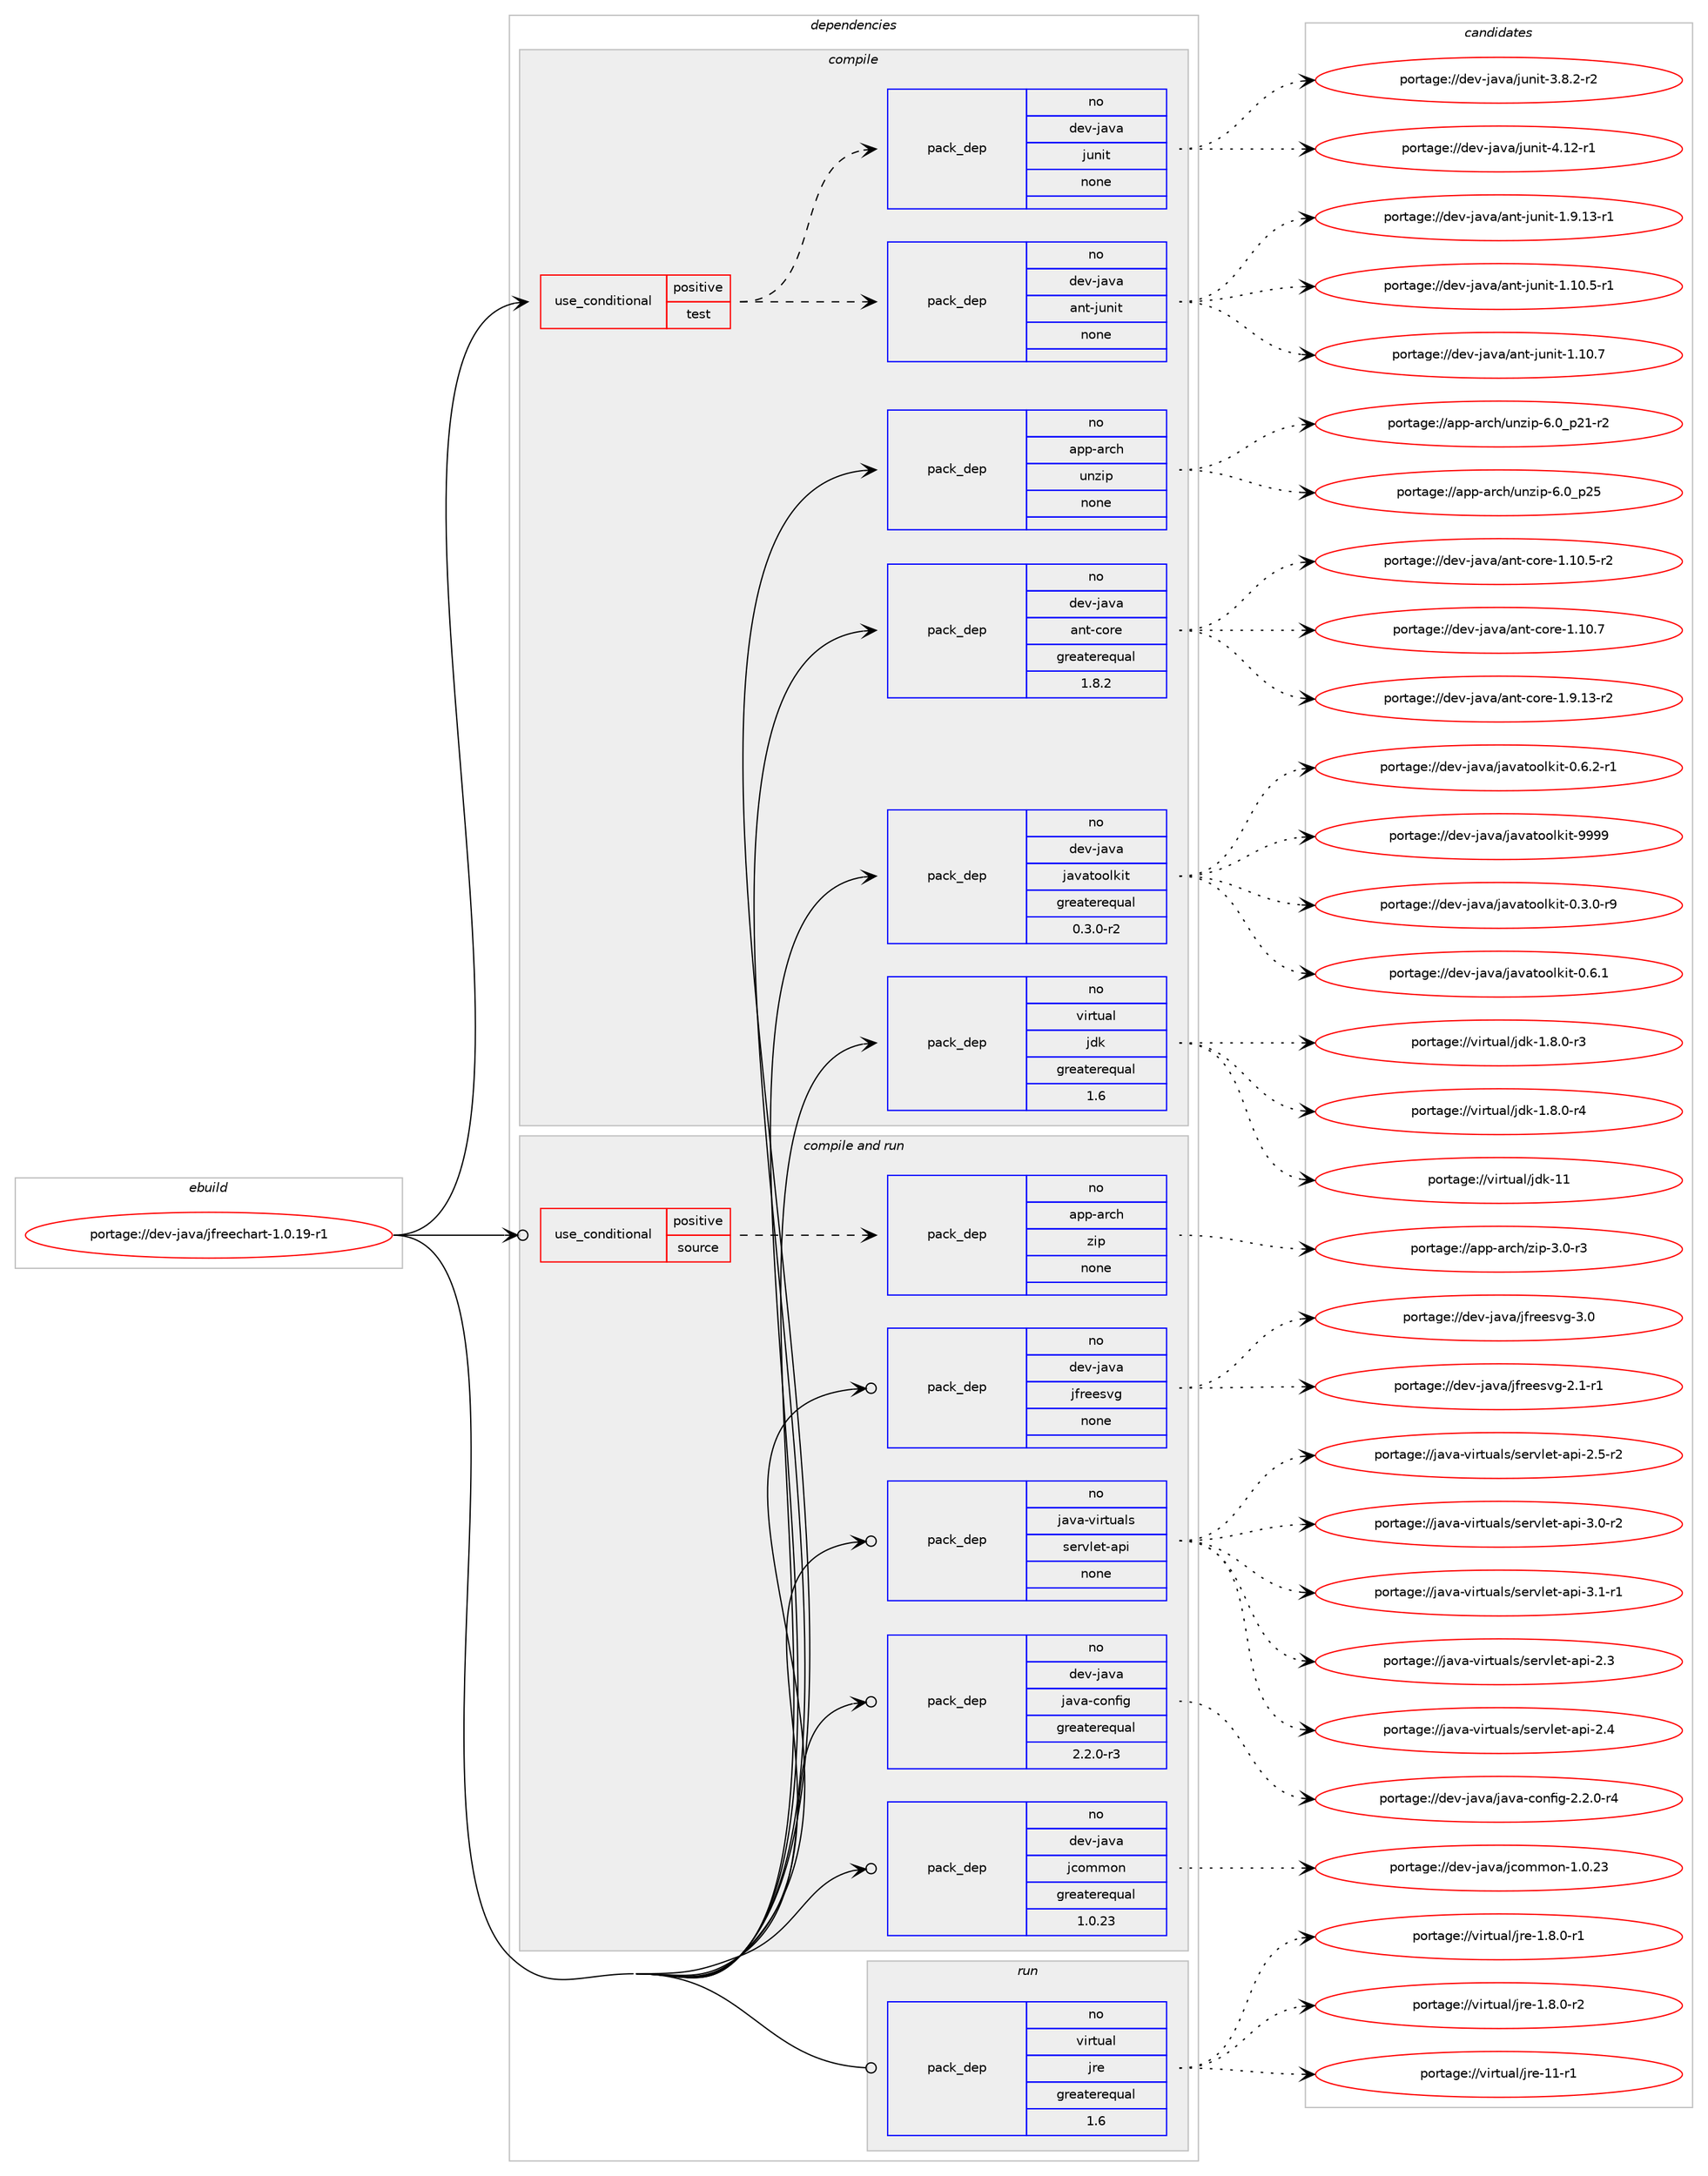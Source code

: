 digraph prolog {

# *************
# Graph options
# *************

newrank=true;
concentrate=true;
compound=true;
graph [rankdir=LR,fontname=Helvetica,fontsize=10,ranksep=1.5];#, ranksep=2.5, nodesep=0.2];
edge  [arrowhead=vee];
node  [fontname=Helvetica,fontsize=10];

# **********
# The ebuild
# **********

subgraph cluster_leftcol {
color=gray;
rank=same;
label=<<i>ebuild</i>>;
id [label="portage://dev-java/jfreechart-1.0.19-r1", color=red, width=4, href="../dev-java/jfreechart-1.0.19-r1.svg"];
}

# ****************
# The dependencies
# ****************

subgraph cluster_midcol {
color=gray;
label=<<i>dependencies</i>>;
subgraph cluster_compile {
fillcolor="#eeeeee";
style=filled;
label=<<i>compile</i>>;
subgraph cond18491 {
dependency89385 [label=<<TABLE BORDER="0" CELLBORDER="1" CELLSPACING="0" CELLPADDING="4"><TR><TD ROWSPAN="3" CELLPADDING="10">use_conditional</TD></TR><TR><TD>positive</TD></TR><TR><TD>test</TD></TR></TABLE>>, shape=none, color=red];
subgraph pack68177 {
dependency89386 [label=<<TABLE BORDER="0" CELLBORDER="1" CELLSPACING="0" CELLPADDING="4" WIDTH="220"><TR><TD ROWSPAN="6" CELLPADDING="30">pack_dep</TD></TR><TR><TD WIDTH="110">no</TD></TR><TR><TD>dev-java</TD></TR><TR><TD>ant-junit</TD></TR><TR><TD>none</TD></TR><TR><TD></TD></TR></TABLE>>, shape=none, color=blue];
}
dependency89385:e -> dependency89386:w [weight=20,style="dashed",arrowhead="vee"];
subgraph pack68178 {
dependency89387 [label=<<TABLE BORDER="0" CELLBORDER="1" CELLSPACING="0" CELLPADDING="4" WIDTH="220"><TR><TD ROWSPAN="6" CELLPADDING="30">pack_dep</TD></TR><TR><TD WIDTH="110">no</TD></TR><TR><TD>dev-java</TD></TR><TR><TD>junit</TD></TR><TR><TD>none</TD></TR><TR><TD></TD></TR></TABLE>>, shape=none, color=blue];
}
dependency89385:e -> dependency89387:w [weight=20,style="dashed",arrowhead="vee"];
}
id:e -> dependency89385:w [weight=20,style="solid",arrowhead="vee"];
subgraph pack68179 {
dependency89388 [label=<<TABLE BORDER="0" CELLBORDER="1" CELLSPACING="0" CELLPADDING="4" WIDTH="220"><TR><TD ROWSPAN="6" CELLPADDING="30">pack_dep</TD></TR><TR><TD WIDTH="110">no</TD></TR><TR><TD>app-arch</TD></TR><TR><TD>unzip</TD></TR><TR><TD>none</TD></TR><TR><TD></TD></TR></TABLE>>, shape=none, color=blue];
}
id:e -> dependency89388:w [weight=20,style="solid",arrowhead="vee"];
subgraph pack68180 {
dependency89389 [label=<<TABLE BORDER="0" CELLBORDER="1" CELLSPACING="0" CELLPADDING="4" WIDTH="220"><TR><TD ROWSPAN="6" CELLPADDING="30">pack_dep</TD></TR><TR><TD WIDTH="110">no</TD></TR><TR><TD>dev-java</TD></TR><TR><TD>ant-core</TD></TR><TR><TD>greaterequal</TD></TR><TR><TD>1.8.2</TD></TR></TABLE>>, shape=none, color=blue];
}
id:e -> dependency89389:w [weight=20,style="solid",arrowhead="vee"];
subgraph pack68181 {
dependency89390 [label=<<TABLE BORDER="0" CELLBORDER="1" CELLSPACING="0" CELLPADDING="4" WIDTH="220"><TR><TD ROWSPAN="6" CELLPADDING="30">pack_dep</TD></TR><TR><TD WIDTH="110">no</TD></TR><TR><TD>dev-java</TD></TR><TR><TD>javatoolkit</TD></TR><TR><TD>greaterequal</TD></TR><TR><TD>0.3.0-r2</TD></TR></TABLE>>, shape=none, color=blue];
}
id:e -> dependency89390:w [weight=20,style="solid",arrowhead="vee"];
subgraph pack68182 {
dependency89391 [label=<<TABLE BORDER="0" CELLBORDER="1" CELLSPACING="0" CELLPADDING="4" WIDTH="220"><TR><TD ROWSPAN="6" CELLPADDING="30">pack_dep</TD></TR><TR><TD WIDTH="110">no</TD></TR><TR><TD>virtual</TD></TR><TR><TD>jdk</TD></TR><TR><TD>greaterequal</TD></TR><TR><TD>1.6</TD></TR></TABLE>>, shape=none, color=blue];
}
id:e -> dependency89391:w [weight=20,style="solid",arrowhead="vee"];
}
subgraph cluster_compileandrun {
fillcolor="#eeeeee";
style=filled;
label=<<i>compile and run</i>>;
subgraph cond18492 {
dependency89392 [label=<<TABLE BORDER="0" CELLBORDER="1" CELLSPACING="0" CELLPADDING="4"><TR><TD ROWSPAN="3" CELLPADDING="10">use_conditional</TD></TR><TR><TD>positive</TD></TR><TR><TD>source</TD></TR></TABLE>>, shape=none, color=red];
subgraph pack68183 {
dependency89393 [label=<<TABLE BORDER="0" CELLBORDER="1" CELLSPACING="0" CELLPADDING="4" WIDTH="220"><TR><TD ROWSPAN="6" CELLPADDING="30">pack_dep</TD></TR><TR><TD WIDTH="110">no</TD></TR><TR><TD>app-arch</TD></TR><TR><TD>zip</TD></TR><TR><TD>none</TD></TR><TR><TD></TD></TR></TABLE>>, shape=none, color=blue];
}
dependency89392:e -> dependency89393:w [weight=20,style="dashed",arrowhead="vee"];
}
id:e -> dependency89392:w [weight=20,style="solid",arrowhead="odotvee"];
subgraph pack68184 {
dependency89394 [label=<<TABLE BORDER="0" CELLBORDER="1" CELLSPACING="0" CELLPADDING="4" WIDTH="220"><TR><TD ROWSPAN="6" CELLPADDING="30">pack_dep</TD></TR><TR><TD WIDTH="110">no</TD></TR><TR><TD>dev-java</TD></TR><TR><TD>java-config</TD></TR><TR><TD>greaterequal</TD></TR><TR><TD>2.2.0-r3</TD></TR></TABLE>>, shape=none, color=blue];
}
id:e -> dependency89394:w [weight=20,style="solid",arrowhead="odotvee"];
subgraph pack68185 {
dependency89395 [label=<<TABLE BORDER="0" CELLBORDER="1" CELLSPACING="0" CELLPADDING="4" WIDTH="220"><TR><TD ROWSPAN="6" CELLPADDING="30">pack_dep</TD></TR><TR><TD WIDTH="110">no</TD></TR><TR><TD>dev-java</TD></TR><TR><TD>jcommon</TD></TR><TR><TD>greaterequal</TD></TR><TR><TD>1.0.23</TD></TR></TABLE>>, shape=none, color=blue];
}
id:e -> dependency89395:w [weight=20,style="solid",arrowhead="odotvee"];
subgraph pack68186 {
dependency89396 [label=<<TABLE BORDER="0" CELLBORDER="1" CELLSPACING="0" CELLPADDING="4" WIDTH="220"><TR><TD ROWSPAN="6" CELLPADDING="30">pack_dep</TD></TR><TR><TD WIDTH="110">no</TD></TR><TR><TD>dev-java</TD></TR><TR><TD>jfreesvg</TD></TR><TR><TD>none</TD></TR><TR><TD></TD></TR></TABLE>>, shape=none, color=blue];
}
id:e -> dependency89396:w [weight=20,style="solid",arrowhead="odotvee"];
subgraph pack68187 {
dependency89397 [label=<<TABLE BORDER="0" CELLBORDER="1" CELLSPACING="0" CELLPADDING="4" WIDTH="220"><TR><TD ROWSPAN="6" CELLPADDING="30">pack_dep</TD></TR><TR><TD WIDTH="110">no</TD></TR><TR><TD>java-virtuals</TD></TR><TR><TD>servlet-api</TD></TR><TR><TD>none</TD></TR><TR><TD></TD></TR></TABLE>>, shape=none, color=blue];
}
id:e -> dependency89397:w [weight=20,style="solid",arrowhead="odotvee"];
}
subgraph cluster_run {
fillcolor="#eeeeee";
style=filled;
label=<<i>run</i>>;
subgraph pack68188 {
dependency89398 [label=<<TABLE BORDER="0" CELLBORDER="1" CELLSPACING="0" CELLPADDING="4" WIDTH="220"><TR><TD ROWSPAN="6" CELLPADDING="30">pack_dep</TD></TR><TR><TD WIDTH="110">no</TD></TR><TR><TD>virtual</TD></TR><TR><TD>jre</TD></TR><TR><TD>greaterequal</TD></TR><TR><TD>1.6</TD></TR></TABLE>>, shape=none, color=blue];
}
id:e -> dependency89398:w [weight=20,style="solid",arrowhead="odot"];
}
}

# **************
# The candidates
# **************

subgraph cluster_choices {
rank=same;
color=gray;
label=<<i>candidates</i>>;

subgraph choice68177 {
color=black;
nodesep=1;
choiceportage100101118451069711897479711011645106117110105116454946494846534511449 [label="portage://dev-java/ant-junit-1.10.5-r1", color=red, width=4,href="../dev-java/ant-junit-1.10.5-r1.svg"];
choiceportage10010111845106971189747971101164510611711010511645494649484655 [label="portage://dev-java/ant-junit-1.10.7", color=red, width=4,href="../dev-java/ant-junit-1.10.7.svg"];
choiceportage100101118451069711897479711011645106117110105116454946574649514511449 [label="portage://dev-java/ant-junit-1.9.13-r1", color=red, width=4,href="../dev-java/ant-junit-1.9.13-r1.svg"];
dependency89386:e -> choiceportage100101118451069711897479711011645106117110105116454946494846534511449:w [style=dotted,weight="100"];
dependency89386:e -> choiceportage10010111845106971189747971101164510611711010511645494649484655:w [style=dotted,weight="100"];
dependency89386:e -> choiceportage100101118451069711897479711011645106117110105116454946574649514511449:w [style=dotted,weight="100"];
}
subgraph choice68178 {
color=black;
nodesep=1;
choiceportage100101118451069711897471061171101051164551465646504511450 [label="portage://dev-java/junit-3.8.2-r2", color=red, width=4,href="../dev-java/junit-3.8.2-r2.svg"];
choiceportage1001011184510697118974710611711010511645524649504511449 [label="portage://dev-java/junit-4.12-r1", color=red, width=4,href="../dev-java/junit-4.12-r1.svg"];
dependency89387:e -> choiceportage100101118451069711897471061171101051164551465646504511450:w [style=dotted,weight="100"];
dependency89387:e -> choiceportage1001011184510697118974710611711010511645524649504511449:w [style=dotted,weight="100"];
}
subgraph choice68179 {
color=black;
nodesep=1;
choiceportage9711211245971149910447117110122105112455446489511250494511450 [label="portage://app-arch/unzip-6.0_p21-r2", color=red, width=4,href="../app-arch/unzip-6.0_p21-r2.svg"];
choiceportage971121124597114991044711711012210511245544648951125053 [label="portage://app-arch/unzip-6.0_p25", color=red, width=4,href="../app-arch/unzip-6.0_p25.svg"];
dependency89388:e -> choiceportage9711211245971149910447117110122105112455446489511250494511450:w [style=dotted,weight="100"];
dependency89388:e -> choiceportage971121124597114991044711711012210511245544648951125053:w [style=dotted,weight="100"];
}
subgraph choice68180 {
color=black;
nodesep=1;
choiceportage10010111845106971189747971101164599111114101454946494846534511450 [label="portage://dev-java/ant-core-1.10.5-r2", color=red, width=4,href="../dev-java/ant-core-1.10.5-r2.svg"];
choiceportage1001011184510697118974797110116459911111410145494649484655 [label="portage://dev-java/ant-core-1.10.7", color=red, width=4,href="../dev-java/ant-core-1.10.7.svg"];
choiceportage10010111845106971189747971101164599111114101454946574649514511450 [label="portage://dev-java/ant-core-1.9.13-r2", color=red, width=4,href="../dev-java/ant-core-1.9.13-r2.svg"];
dependency89389:e -> choiceportage10010111845106971189747971101164599111114101454946494846534511450:w [style=dotted,weight="100"];
dependency89389:e -> choiceportage1001011184510697118974797110116459911111410145494649484655:w [style=dotted,weight="100"];
dependency89389:e -> choiceportage10010111845106971189747971101164599111114101454946574649514511450:w [style=dotted,weight="100"];
}
subgraph choice68181 {
color=black;
nodesep=1;
choiceportage1001011184510697118974710697118971161111111081071051164548465146484511457 [label="portage://dev-java/javatoolkit-0.3.0-r9", color=red, width=4,href="../dev-java/javatoolkit-0.3.0-r9.svg"];
choiceportage100101118451069711897471069711897116111111108107105116454846544649 [label="portage://dev-java/javatoolkit-0.6.1", color=red, width=4,href="../dev-java/javatoolkit-0.6.1.svg"];
choiceportage1001011184510697118974710697118971161111111081071051164548465446504511449 [label="portage://dev-java/javatoolkit-0.6.2-r1", color=red, width=4,href="../dev-java/javatoolkit-0.6.2-r1.svg"];
choiceportage1001011184510697118974710697118971161111111081071051164557575757 [label="portage://dev-java/javatoolkit-9999", color=red, width=4,href="../dev-java/javatoolkit-9999.svg"];
dependency89390:e -> choiceportage1001011184510697118974710697118971161111111081071051164548465146484511457:w [style=dotted,weight="100"];
dependency89390:e -> choiceportage100101118451069711897471069711897116111111108107105116454846544649:w [style=dotted,weight="100"];
dependency89390:e -> choiceportage1001011184510697118974710697118971161111111081071051164548465446504511449:w [style=dotted,weight="100"];
dependency89390:e -> choiceportage1001011184510697118974710697118971161111111081071051164557575757:w [style=dotted,weight="100"];
}
subgraph choice68182 {
color=black;
nodesep=1;
choiceportage11810511411611797108471061001074549465646484511451 [label="portage://virtual/jdk-1.8.0-r3", color=red, width=4,href="../virtual/jdk-1.8.0-r3.svg"];
choiceportage11810511411611797108471061001074549465646484511452 [label="portage://virtual/jdk-1.8.0-r4", color=red, width=4,href="../virtual/jdk-1.8.0-r4.svg"];
choiceportage1181051141161179710847106100107454949 [label="portage://virtual/jdk-11", color=red, width=4,href="../virtual/jdk-11.svg"];
dependency89391:e -> choiceportage11810511411611797108471061001074549465646484511451:w [style=dotted,weight="100"];
dependency89391:e -> choiceportage11810511411611797108471061001074549465646484511452:w [style=dotted,weight="100"];
dependency89391:e -> choiceportage1181051141161179710847106100107454949:w [style=dotted,weight="100"];
}
subgraph choice68183 {
color=black;
nodesep=1;
choiceportage9711211245971149910447122105112455146484511451 [label="portage://app-arch/zip-3.0-r3", color=red, width=4,href="../app-arch/zip-3.0-r3.svg"];
dependency89393:e -> choiceportage9711211245971149910447122105112455146484511451:w [style=dotted,weight="100"];
}
subgraph choice68184 {
color=black;
nodesep=1;
choiceportage10010111845106971189747106971189745991111101021051034550465046484511452 [label="portage://dev-java/java-config-2.2.0-r4", color=red, width=4,href="../dev-java/java-config-2.2.0-r4.svg"];
dependency89394:e -> choiceportage10010111845106971189747106971189745991111101021051034550465046484511452:w [style=dotted,weight="100"];
}
subgraph choice68185 {
color=black;
nodesep=1;
choiceportage100101118451069711897471069911110910911111045494648465051 [label="portage://dev-java/jcommon-1.0.23", color=red, width=4,href="../dev-java/jcommon-1.0.23.svg"];
dependency89395:e -> choiceportage100101118451069711897471069911110910911111045494648465051:w [style=dotted,weight="100"];
}
subgraph choice68186 {
color=black;
nodesep=1;
choiceportage10010111845106971189747106102114101101115118103455046494511449 [label="portage://dev-java/jfreesvg-2.1-r1", color=red, width=4,href="../dev-java/jfreesvg-2.1-r1.svg"];
choiceportage1001011184510697118974710610211410110111511810345514648 [label="portage://dev-java/jfreesvg-3.0", color=red, width=4,href="../dev-java/jfreesvg-3.0.svg"];
dependency89396:e -> choiceportage10010111845106971189747106102114101101115118103455046494511449:w [style=dotted,weight="100"];
dependency89396:e -> choiceportage1001011184510697118974710610211410110111511810345514648:w [style=dotted,weight="100"];
}
subgraph choice68187 {
color=black;
nodesep=1;
choiceportage1069711897451181051141161179710811547115101114118108101116459711210545504651 [label="portage://java-virtuals/servlet-api-2.3", color=red, width=4,href="../java-virtuals/servlet-api-2.3.svg"];
choiceportage1069711897451181051141161179710811547115101114118108101116459711210545504652 [label="portage://java-virtuals/servlet-api-2.4", color=red, width=4,href="../java-virtuals/servlet-api-2.4.svg"];
choiceportage10697118974511810511411611797108115471151011141181081011164597112105455046534511450 [label="portage://java-virtuals/servlet-api-2.5-r2", color=red, width=4,href="../java-virtuals/servlet-api-2.5-r2.svg"];
choiceportage10697118974511810511411611797108115471151011141181081011164597112105455146484511450 [label="portage://java-virtuals/servlet-api-3.0-r2", color=red, width=4,href="../java-virtuals/servlet-api-3.0-r2.svg"];
choiceportage10697118974511810511411611797108115471151011141181081011164597112105455146494511449 [label="portage://java-virtuals/servlet-api-3.1-r1", color=red, width=4,href="../java-virtuals/servlet-api-3.1-r1.svg"];
dependency89397:e -> choiceportage1069711897451181051141161179710811547115101114118108101116459711210545504651:w [style=dotted,weight="100"];
dependency89397:e -> choiceportage1069711897451181051141161179710811547115101114118108101116459711210545504652:w [style=dotted,weight="100"];
dependency89397:e -> choiceportage10697118974511810511411611797108115471151011141181081011164597112105455046534511450:w [style=dotted,weight="100"];
dependency89397:e -> choiceportage10697118974511810511411611797108115471151011141181081011164597112105455146484511450:w [style=dotted,weight="100"];
dependency89397:e -> choiceportage10697118974511810511411611797108115471151011141181081011164597112105455146494511449:w [style=dotted,weight="100"];
}
subgraph choice68188 {
color=black;
nodesep=1;
choiceportage11810511411611797108471061141014549465646484511449 [label="portage://virtual/jre-1.8.0-r1", color=red, width=4,href="../virtual/jre-1.8.0-r1.svg"];
choiceportage11810511411611797108471061141014549465646484511450 [label="portage://virtual/jre-1.8.0-r2", color=red, width=4,href="../virtual/jre-1.8.0-r2.svg"];
choiceportage11810511411611797108471061141014549494511449 [label="portage://virtual/jre-11-r1", color=red, width=4,href="../virtual/jre-11-r1.svg"];
dependency89398:e -> choiceportage11810511411611797108471061141014549465646484511449:w [style=dotted,weight="100"];
dependency89398:e -> choiceportage11810511411611797108471061141014549465646484511450:w [style=dotted,weight="100"];
dependency89398:e -> choiceportage11810511411611797108471061141014549494511449:w [style=dotted,weight="100"];
}
}

}
